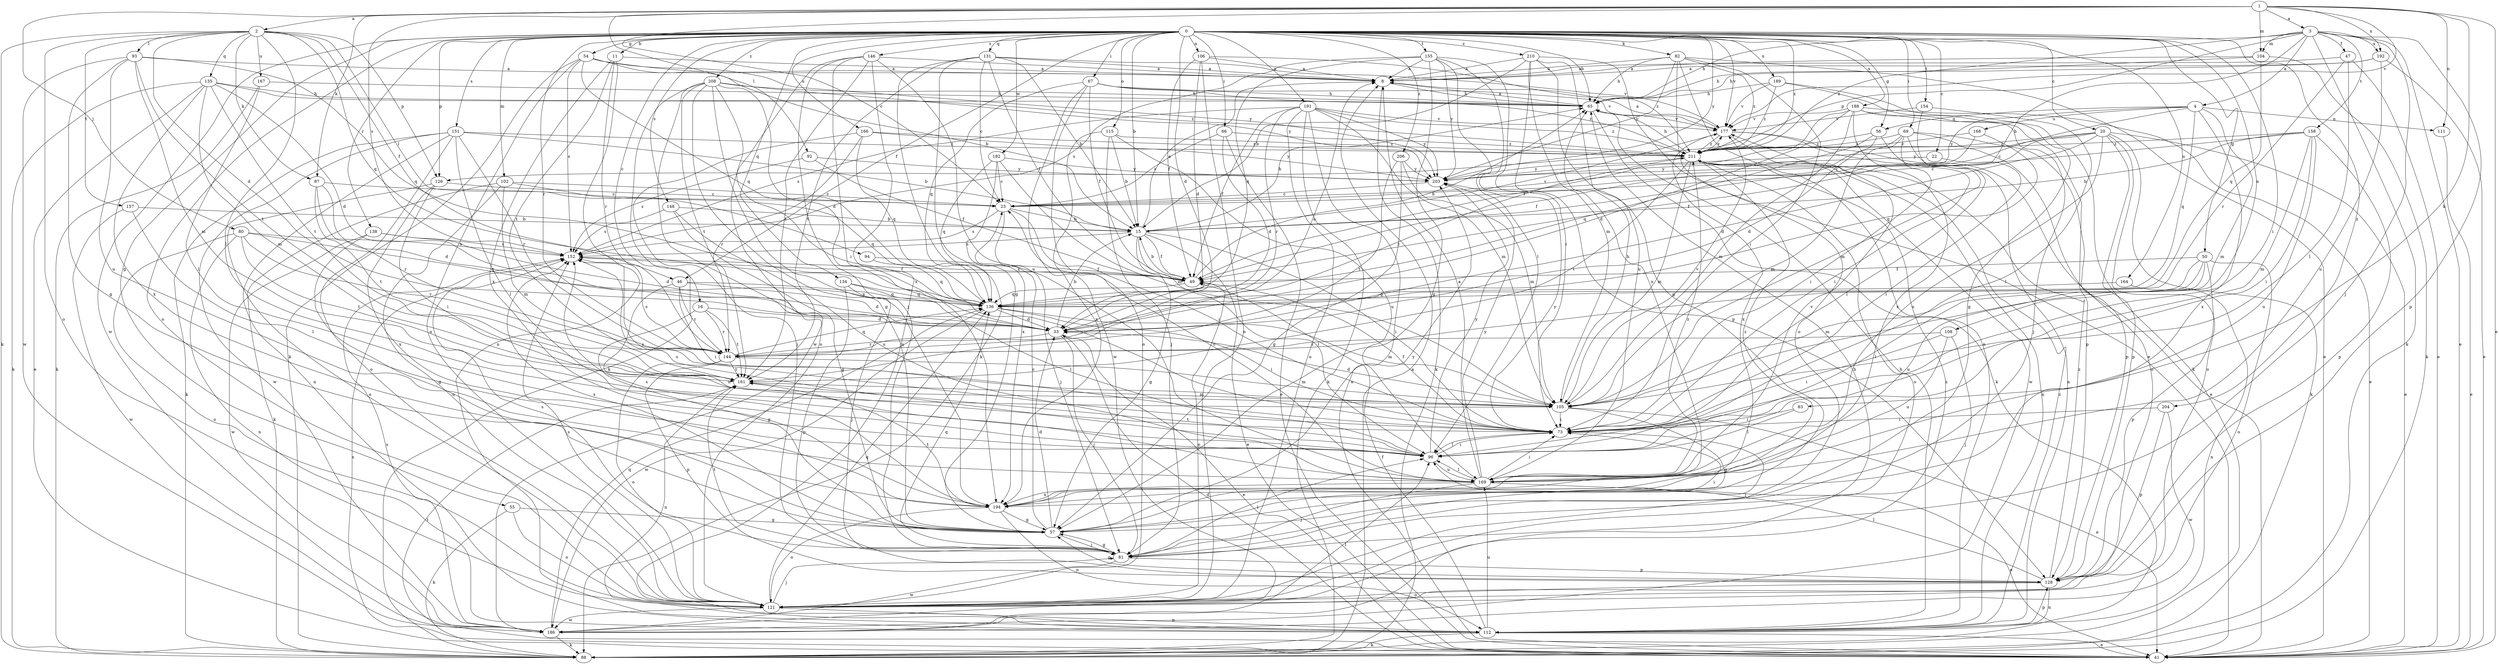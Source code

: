 strict digraph  {
0;
1;
2;
3;
4;
8;
11;
15;
16;
20;
22;
23;
33;
41;
46;
47;
49;
50;
54;
55;
56;
57;
65;
66;
67;
69;
73;
80;
81;
82;
83;
87;
88;
92;
93;
94;
96;
102;
104;
105;
106;
108;
111;
112;
115;
121;
126;
128;
131;
134;
135;
136;
138;
144;
146;
148;
151;
152;
154;
155;
157;
158;
161;
164;
166;
167;
168;
169;
177;
182;
186;
188;
189;
191;
192;
194;
203;
204;
206;
208;
210;
211;
0 -> 11  [label=b];
0 -> 15  [label=b];
0 -> 16  [label=c];
0 -> 20  [label=c];
0 -> 22  [label=c];
0 -> 33  [label=d];
0 -> 46  [label=f];
0 -> 50  [label=g];
0 -> 54  [label=g];
0 -> 55  [label=g];
0 -> 56  [label=g];
0 -> 65  [label=h];
0 -> 66  [label=i];
0 -> 67  [label=i];
0 -> 69  [label=i];
0 -> 73  [label=i];
0 -> 82  [label=k];
0 -> 102  [label=m];
0 -> 106  [label=n];
0 -> 108  [label=n];
0 -> 115  [label=o];
0 -> 121  [label=o];
0 -> 126  [label=p];
0 -> 131  [label=q];
0 -> 134  [label=q];
0 -> 138  [label=r];
0 -> 144  [label=r];
0 -> 146  [label=s];
0 -> 148  [label=s];
0 -> 151  [label=s];
0 -> 154  [label=t];
0 -> 155  [label=t];
0 -> 164  [label=u];
0 -> 166  [label=u];
0 -> 177  [label=v];
0 -> 182  [label=w];
0 -> 186  [label=w];
0 -> 188  [label=x];
0 -> 189  [label=x];
0 -> 191  [label=x];
0 -> 203  [label=y];
0 -> 204  [label=z];
0 -> 206  [label=z];
0 -> 208  [label=z];
0 -> 210  [label=z];
0 -> 211  [label=z];
1 -> 2  [label=a];
1 -> 3  [label=a];
1 -> 23  [label=c];
1 -> 41  [label=e];
1 -> 80  [label=j];
1 -> 83  [label=k];
1 -> 87  [label=k];
1 -> 92  [label=l];
1 -> 104  [label=m];
1 -> 111  [label=n];
1 -> 152  [label=s];
1 -> 177  [label=v];
1 -> 192  [label=x];
2 -> 33  [label=d];
2 -> 46  [label=f];
2 -> 87  [label=k];
2 -> 88  [label=k];
2 -> 93  [label=l];
2 -> 94  [label=l];
2 -> 96  [label=l];
2 -> 121  [label=o];
2 -> 126  [label=p];
2 -> 135  [label=q];
2 -> 136  [label=q];
2 -> 157  [label=t];
2 -> 167  [label=u];
3 -> 4  [label=a];
3 -> 15  [label=b];
3 -> 41  [label=e];
3 -> 47  [label=f];
3 -> 65  [label=h];
3 -> 81  [label=j];
3 -> 88  [label=k];
3 -> 104  [label=m];
3 -> 126  [label=p];
3 -> 128  [label=p];
3 -> 158  [label=t];
3 -> 192  [label=x];
3 -> 211  [label=z];
4 -> 23  [label=c];
4 -> 56  [label=g];
4 -> 105  [label=m];
4 -> 111  [label=n];
4 -> 136  [label=q];
4 -> 168  [label=u];
4 -> 194  [label=x];
4 -> 203  [label=y];
8 -> 65  [label=h];
8 -> 88  [label=k];
11 -> 8  [label=a];
11 -> 112  [label=n];
11 -> 144  [label=r];
11 -> 161  [label=t];
11 -> 194  [label=x];
15 -> 8  [label=a];
15 -> 41  [label=e];
15 -> 49  [label=f];
15 -> 57  [label=g];
15 -> 65  [label=h];
15 -> 73  [label=i];
15 -> 96  [label=l];
15 -> 152  [label=s];
15 -> 177  [label=v];
16 -> 33  [label=d];
16 -> 57  [label=g];
16 -> 144  [label=r];
16 -> 161  [label=t];
20 -> 33  [label=d];
20 -> 41  [label=e];
20 -> 49  [label=f];
20 -> 88  [label=k];
20 -> 121  [label=o];
20 -> 128  [label=p];
20 -> 169  [label=u];
20 -> 203  [label=y];
20 -> 211  [label=z];
22 -> 73  [label=i];
22 -> 203  [label=y];
23 -> 15  [label=b];
23 -> 73  [label=i];
23 -> 81  [label=j];
23 -> 152  [label=s];
33 -> 15  [label=b];
33 -> 41  [label=e];
33 -> 81  [label=j];
33 -> 144  [label=r];
33 -> 211  [label=z];
41 -> 33  [label=d];
41 -> 152  [label=s];
41 -> 161  [label=t];
46 -> 33  [label=d];
46 -> 73  [label=i];
46 -> 136  [label=q];
46 -> 144  [label=r];
46 -> 169  [label=u];
47 -> 8  [label=a];
47 -> 41  [label=e];
47 -> 96  [label=l];
47 -> 144  [label=r];
49 -> 15  [label=b];
49 -> 65  [label=h];
49 -> 121  [label=o];
49 -> 136  [label=q];
49 -> 152  [label=s];
50 -> 49  [label=f];
50 -> 96  [label=l];
50 -> 105  [label=m];
50 -> 121  [label=o];
50 -> 128  [label=p];
50 -> 169  [label=u];
54 -> 8  [label=a];
54 -> 15  [label=b];
54 -> 88  [label=k];
54 -> 121  [label=o];
54 -> 136  [label=q];
54 -> 152  [label=s];
54 -> 203  [label=y];
55 -> 57  [label=g];
55 -> 88  [label=k];
55 -> 121  [label=o];
56 -> 33  [label=d];
56 -> 73  [label=i];
56 -> 136  [label=q];
56 -> 211  [label=z];
57 -> 23  [label=c];
57 -> 33  [label=d];
57 -> 73  [label=i];
57 -> 81  [label=j];
57 -> 152  [label=s];
57 -> 203  [label=y];
65 -> 8  [label=a];
65 -> 88  [label=k];
65 -> 177  [label=v];
66 -> 23  [label=c];
66 -> 33  [label=d];
66 -> 41  [label=e];
66 -> 211  [label=z];
67 -> 49  [label=f];
67 -> 65  [label=h];
67 -> 121  [label=o];
67 -> 136  [label=q];
67 -> 177  [label=v];
67 -> 186  [label=w];
67 -> 211  [label=z];
69 -> 49  [label=f];
69 -> 73  [label=i];
69 -> 96  [label=l];
69 -> 105  [label=m];
69 -> 121  [label=o];
69 -> 128  [label=p];
69 -> 211  [label=z];
73 -> 49  [label=f];
73 -> 81  [label=j];
73 -> 96  [label=l];
73 -> 152  [label=s];
73 -> 203  [label=y];
80 -> 112  [label=n];
80 -> 121  [label=o];
80 -> 136  [label=q];
80 -> 144  [label=r];
80 -> 152  [label=s];
80 -> 161  [label=t];
81 -> 57  [label=g];
81 -> 96  [label=l];
81 -> 128  [label=p];
81 -> 136  [label=q];
81 -> 152  [label=s];
81 -> 161  [label=t];
81 -> 186  [label=w];
82 -> 8  [label=a];
82 -> 41  [label=e];
82 -> 65  [label=h];
82 -> 73  [label=i];
82 -> 112  [label=n];
82 -> 121  [label=o];
82 -> 203  [label=y];
82 -> 211  [label=z];
83 -> 73  [label=i];
83 -> 96  [label=l];
87 -> 23  [label=c];
87 -> 33  [label=d];
87 -> 144  [label=r];
87 -> 161  [label=t];
88 -> 8  [label=a];
92 -> 49  [label=f];
92 -> 152  [label=s];
92 -> 203  [label=y];
93 -> 8  [label=a];
93 -> 57  [label=g];
93 -> 105  [label=m];
93 -> 136  [label=q];
93 -> 161  [label=t];
93 -> 169  [label=u];
93 -> 186  [label=w];
94 -> 49  [label=f];
94 -> 136  [label=q];
96 -> 73  [label=i];
96 -> 152  [label=s];
96 -> 161  [label=t];
96 -> 169  [label=u];
96 -> 203  [label=y];
102 -> 23  [label=c];
102 -> 88  [label=k];
102 -> 105  [label=m];
102 -> 121  [label=o];
102 -> 136  [label=q];
104 -> 8  [label=a];
104 -> 65  [label=h];
104 -> 88  [label=k];
104 -> 136  [label=q];
105 -> 33  [label=d];
105 -> 41  [label=e];
105 -> 57  [label=g];
105 -> 65  [label=h];
105 -> 73  [label=i];
105 -> 177  [label=v];
106 -> 8  [label=a];
106 -> 33  [label=d];
106 -> 49  [label=f];
106 -> 121  [label=o];
106 -> 211  [label=z];
108 -> 73  [label=i];
108 -> 81  [label=j];
108 -> 144  [label=r];
108 -> 169  [label=u];
111 -> 41  [label=e];
112 -> 41  [label=e];
112 -> 49  [label=f];
112 -> 65  [label=h];
112 -> 88  [label=k];
112 -> 128  [label=p];
112 -> 169  [label=u];
112 -> 211  [label=z];
115 -> 15  [label=b];
115 -> 81  [label=j];
115 -> 169  [label=u];
115 -> 194  [label=x];
115 -> 211  [label=z];
121 -> 81  [label=j];
121 -> 112  [label=n];
121 -> 136  [label=q];
121 -> 152  [label=s];
121 -> 186  [label=w];
121 -> 211  [label=z];
126 -> 23  [label=c];
126 -> 73  [label=i];
126 -> 121  [label=o];
126 -> 194  [label=x];
128 -> 57  [label=g];
128 -> 96  [label=l];
128 -> 112  [label=n];
128 -> 121  [label=o];
128 -> 211  [label=z];
131 -> 8  [label=a];
131 -> 15  [label=b];
131 -> 23  [label=c];
131 -> 49  [label=f];
131 -> 57  [label=g];
131 -> 88  [label=k];
131 -> 161  [label=t];
131 -> 177  [label=v];
134 -> 81  [label=j];
134 -> 96  [label=l];
134 -> 128  [label=p];
134 -> 136  [label=q];
135 -> 33  [label=d];
135 -> 41  [label=e];
135 -> 65  [label=h];
135 -> 88  [label=k];
135 -> 105  [label=m];
135 -> 161  [label=t];
135 -> 194  [label=x];
135 -> 211  [label=z];
136 -> 33  [label=d];
136 -> 73  [label=i];
136 -> 105  [label=m];
136 -> 186  [label=w];
138 -> 33  [label=d];
138 -> 57  [label=g];
138 -> 152  [label=s];
138 -> 186  [label=w];
144 -> 8  [label=a];
144 -> 105  [label=m];
144 -> 121  [label=o];
144 -> 128  [label=p];
144 -> 136  [label=q];
144 -> 152  [label=s];
144 -> 161  [label=t];
146 -> 8  [label=a];
146 -> 81  [label=j];
146 -> 112  [label=n];
146 -> 161  [label=t];
146 -> 169  [label=u];
146 -> 186  [label=w];
146 -> 194  [label=x];
148 -> 15  [label=b];
148 -> 57  [label=g];
148 -> 152  [label=s];
148 -> 169  [label=u];
151 -> 15  [label=b];
151 -> 88  [label=k];
151 -> 96  [label=l];
151 -> 112  [label=n];
151 -> 121  [label=o];
151 -> 144  [label=r];
151 -> 186  [label=w];
151 -> 211  [label=z];
152 -> 49  [label=f];
154 -> 96  [label=l];
154 -> 105  [label=m];
154 -> 177  [label=v];
155 -> 8  [label=a];
155 -> 57  [label=g];
155 -> 73  [label=i];
155 -> 96  [label=l];
155 -> 128  [label=p];
155 -> 136  [label=q];
155 -> 152  [label=s];
155 -> 203  [label=y];
157 -> 15  [label=b];
157 -> 96  [label=l];
157 -> 186  [label=w];
158 -> 15  [label=b];
158 -> 23  [label=c];
158 -> 73  [label=i];
158 -> 105  [label=m];
158 -> 128  [label=p];
158 -> 169  [label=u];
158 -> 211  [label=z];
161 -> 105  [label=m];
161 -> 112  [label=n];
164 -> 112  [label=n];
164 -> 136  [label=q];
166 -> 81  [label=j];
166 -> 136  [label=q];
166 -> 144  [label=r];
166 -> 203  [label=y];
166 -> 211  [label=z];
167 -> 65  [label=h];
167 -> 88  [label=k];
167 -> 96  [label=l];
168 -> 23  [label=c];
168 -> 136  [label=q];
168 -> 211  [label=z];
169 -> 8  [label=a];
169 -> 23  [label=c];
169 -> 41  [label=e];
169 -> 73  [label=i];
169 -> 81  [label=j];
169 -> 96  [label=l];
169 -> 177  [label=v];
169 -> 194  [label=x];
169 -> 203  [label=y];
169 -> 211  [label=z];
177 -> 8  [label=a];
177 -> 41  [label=e];
177 -> 112  [label=n];
177 -> 186  [label=w];
177 -> 194  [label=x];
177 -> 211  [label=z];
182 -> 23  [label=c];
182 -> 105  [label=m];
182 -> 136  [label=q];
182 -> 194  [label=x];
182 -> 203  [label=y];
186 -> 65  [label=h];
186 -> 88  [label=k];
186 -> 96  [label=l];
186 -> 136  [label=q];
186 -> 152  [label=s];
188 -> 33  [label=d];
188 -> 41  [label=e];
188 -> 49  [label=f];
188 -> 81  [label=j];
188 -> 105  [label=m];
188 -> 128  [label=p];
188 -> 177  [label=v];
188 -> 194  [label=x];
189 -> 57  [label=g];
189 -> 65  [label=h];
189 -> 88  [label=k];
189 -> 177  [label=v];
189 -> 211  [label=z];
191 -> 41  [label=e];
191 -> 49  [label=f];
191 -> 88  [label=k];
191 -> 105  [label=m];
191 -> 121  [label=o];
191 -> 144  [label=r];
191 -> 152  [label=s];
191 -> 177  [label=v];
191 -> 203  [label=y];
191 -> 211  [label=z];
192 -> 8  [label=a];
192 -> 41  [label=e];
192 -> 65  [label=h];
192 -> 169  [label=u];
194 -> 57  [label=g];
194 -> 112  [label=n];
194 -> 121  [label=o];
194 -> 152  [label=s];
194 -> 161  [label=t];
194 -> 211  [label=z];
203 -> 23  [label=c];
204 -> 73  [label=i];
204 -> 128  [label=p];
204 -> 186  [label=w];
206 -> 57  [label=g];
206 -> 105  [label=m];
206 -> 161  [label=t];
206 -> 203  [label=y];
208 -> 33  [label=d];
208 -> 57  [label=g];
208 -> 65  [label=h];
208 -> 73  [label=i];
208 -> 88  [label=k];
208 -> 121  [label=o];
208 -> 161  [label=t];
208 -> 194  [label=x];
208 -> 203  [label=y];
210 -> 8  [label=a];
210 -> 15  [label=b];
210 -> 41  [label=e];
210 -> 57  [label=g];
210 -> 105  [label=m];
210 -> 169  [label=u];
210 -> 194  [label=x];
211 -> 65  [label=h];
211 -> 105  [label=m];
211 -> 112  [label=n];
211 -> 121  [label=o];
211 -> 161  [label=t];
211 -> 177  [label=v];
211 -> 203  [label=y];
}
